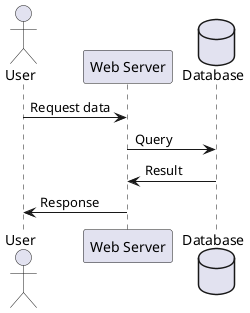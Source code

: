 @startuml
actor User
participant "Web Server" as WS
database "Database" as DB

User -> WS: Request data
WS -> DB: Query
DB -> WS: Result
WS -> User: Response
@enduml